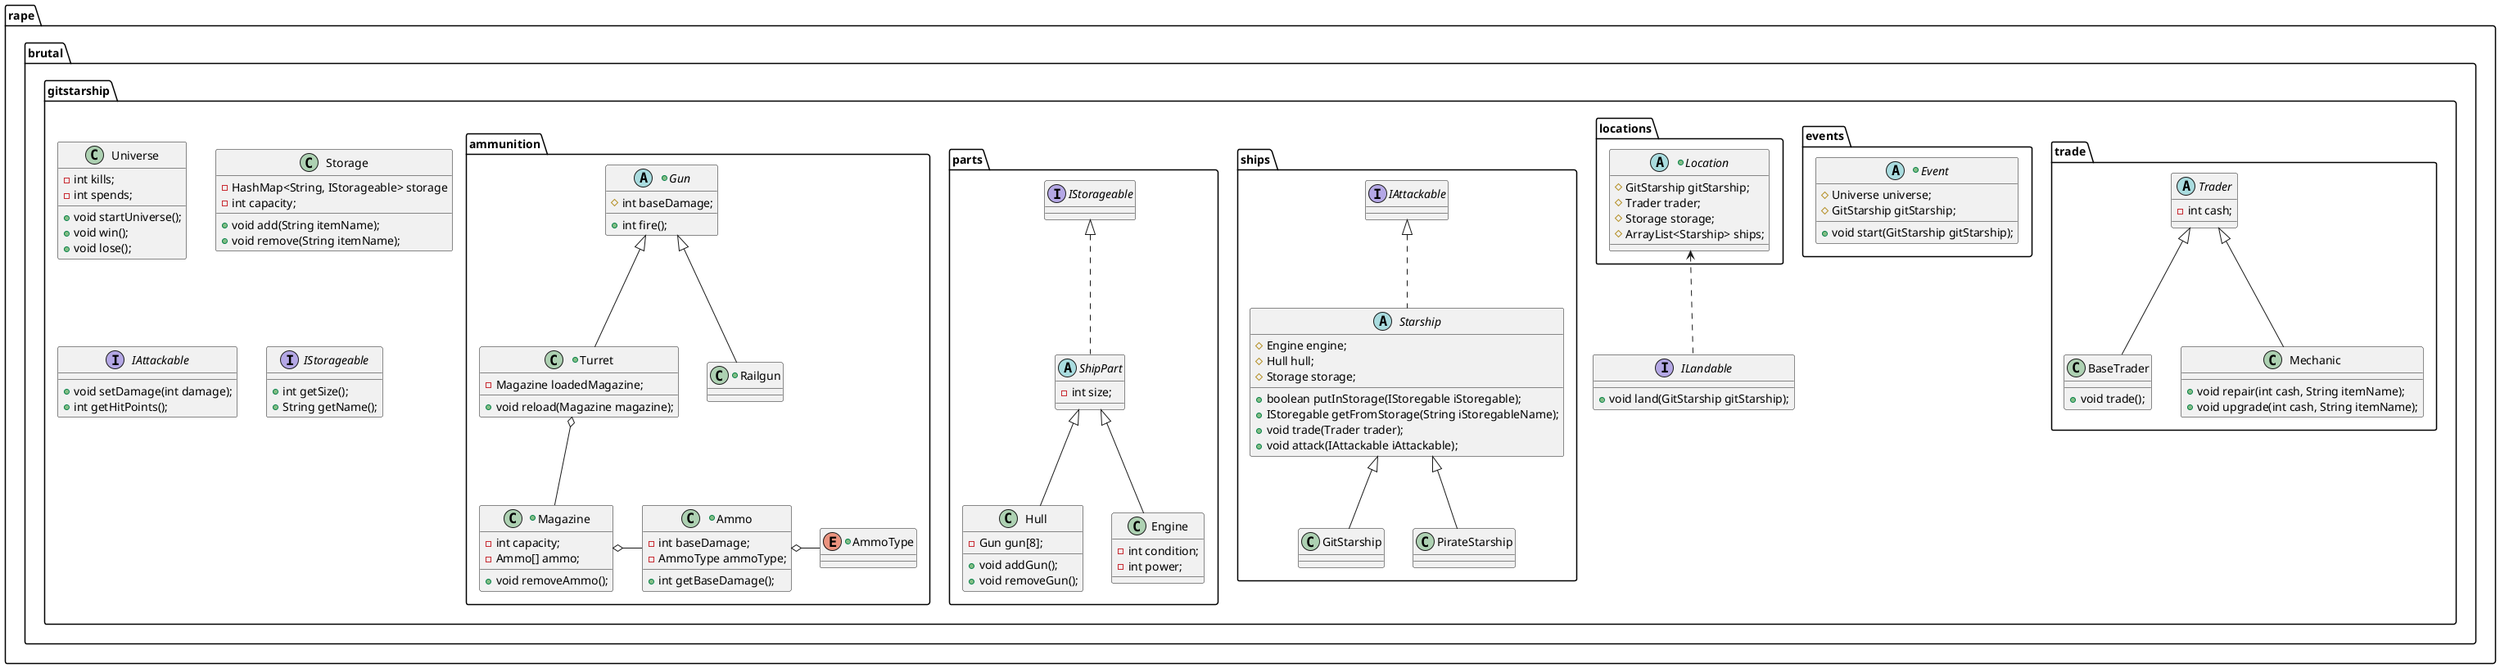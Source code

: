 @startuml

package rape.brutal.gitstarship {

    class Universe {
        -int kills;
        -int spends;
        +void startUniverse();
        +void win();
        +void lose();
    }

    class Storage {
        -HashMap<String, IStorageable> storage
        +void add(String itemName);
        +void remove(String itemName);
        -int capacity;
    }

    package trade {

        abstract class Trader {
            -int cash;
        }

        class BaseTrader extends Trader {
            +void trade();
        }

        class Mechanic extends Trader {
            +void repair(int cash, String itemName);
            +void upgrade(int cash, String itemName);
        }

    }

    package events {

        +abstract class Event {
            #Universe universe;
            #GitStarship gitStarship;

            +void start(GitStarship gitStarship);
        }

    }

    interface ILandable {
        +void land(GitStarship gitStarship);
    }

    package locations {

        Location <.- ILandable

        +abstract class Location {
            #GitStarship gitStarship;
            #Trader trader;
            #Storage storage;
            #ArrayList<Starship> ships;
        }
    }

    interface IAttackable {
        +void setDamage(int damage);
        +int getHitPoints();
    }

    package ships {

        Starship <|-- GitStarship
        Starship <|-- PirateStarship

        abstract class Starship implements IAttackable {
            #Engine engine;
            #Hull hull;
            #Storage storage;

            +boolean putInStorage(IStoregable iStoregable);
            +IStoregable getFromStorage(String iStoregableName);
            +void trade(Trader trader);
            +void attack(IAttackable iAttackable);
        }

        class GitStarship {

        }

        class PirateStarship {

        }

    }

    interface IStorageable {
        +int getSize();
        +String getName();
    }

    package parts {

        abstract class ShipPart implements IStorageable {
            -int size;
        }

        class Hull extends ShipPart {
            -Gun gun[8];
            +void addGun();
            +void removeGun();
        }

        class Engine extends ShipPart {
            -int condition;
            -int power;
        }

    }

    package ammunition {

        Gun <|-- Turret
        Gun <|-- Railgun
        Turret o-- Magazine
        Magazine o- Ammo
        Ammo o- AmmoType

        +abstract class Gun {
            #int baseDamage;

            +int fire();
        }

        +class Turret {
            -Magazine loadedMagazine;

            +void reload(Magazine magazine);
        }

        +class Railgun {

        }

        +class Magazine {
            -int capacity;
            -Ammo[] ammo;

            +void removeAmmo();
        }

        +class Ammo {
            -int baseDamage;
            -AmmoType ammoType;

            +int getBaseDamage();
        }

        +enum AmmoType {

        }

    }

}

@enduml